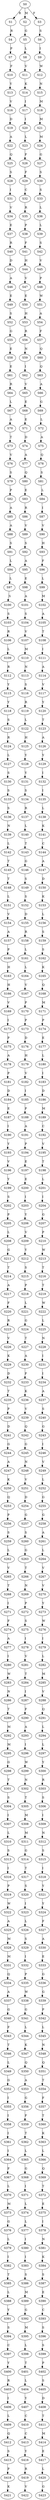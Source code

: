 strict digraph  {
	S0 -> S1 [ label = R ];
	S0 -> S2 [ label = M ];
	S0 -> S3 [ label = F ];
	S1 -> S4 [ label = R ];
	S2 -> S5 [ label = G ];
	S3 -> S6 [ label = S ];
	S4 -> S7 [ label = P ];
	S5 -> S8 [ label = L ];
	S6 -> S9 [ label = I ];
	S7 -> S10 [ label = F ];
	S8 -> S11 [ label = V ];
	S9 -> S12 [ label = W ];
	S10 -> S13 [ label = Y ];
	S11 -> S14 [ label = K ];
	S12 -> S15 [ label = N ];
	S13 -> S16 [ label = V ];
	S14 -> S17 [ label = I ];
	S15 -> S18 [ label = M ];
	S16 -> S19 [ label = D ];
	S17 -> S20 [ label = I ];
	S18 -> S21 [ label = M ];
	S19 -> S22 [ label = A ];
	S20 -> S23 [ label = L ];
	S21 -> S24 [ label = M ];
	S22 -> S25 [ label = Q ];
	S23 -> S26 [ label = F ];
	S24 -> S27 [ label = G ];
	S25 -> S28 [ label = S ];
	S26 -> S29 [ label = F ];
	S27 -> S30 [ label = S ];
	S28 -> S31 [ label = I ];
	S29 -> S32 [ label = C ];
	S30 -> S33 [ label = S ];
	S31 -> S34 [ label = V ];
	S32 -> S35 [ label = R ];
	S33 -> S36 [ label = L ];
	S34 -> S37 [ label = E ];
	S35 -> S38 [ label = P ];
	S36 -> S39 [ label = L ];
	S37 -> S40 [ label = R ];
	S38 -> S41 [ label = F ];
	S39 -> S42 [ label = S ];
	S40 -> S43 [ label = D ];
	S41 -> S44 [ label = H ];
	S42 -> S45 [ label = V ];
	S43 -> S46 [ label = A ];
	S44 -> S47 [ label = V ];
	S45 -> S48 [ label = P ];
	S46 -> S49 [ label = E ];
	S47 -> S50 [ label = E ];
	S48 -> S51 [ label = W ];
	S49 -> S52 [ label = S ];
	S50 -> S53 [ label = H ];
	S51 -> S54 [ label = A ];
	S52 -> S55 [ label = G ];
	S53 -> S56 [ label = R ];
	S54 -> S57 [ label = F ];
	S55 -> S58 [ label = E ];
	S56 -> S59 [ label = N ];
	S57 -> S60 [ label = Q ];
	S58 -> S61 [ label = E ];
	S59 -> S62 [ label = I ];
	S60 -> S63 [ label = Q ];
	S61 -> S64 [ label = R ];
	S62 -> S65 [ label = V ];
	S63 -> S66 [ label = A ];
	S64 -> S67 [ label = L ];
	S65 -> S68 [ label = E ];
	S66 -> S69 [ label = G ];
	S67 -> S70 [ label = A ];
	S68 -> S71 [ label = E ];
	S69 -> S72 [ label = L ];
	S70 -> S73 [ label = T ];
	S71 -> S74 [ label = D ];
	S72 -> S75 [ label = A ];
	S73 -> S76 [ label = V ];
	S74 -> S77 [ label = A ];
	S75 -> S78 [ label = Q ];
	S76 -> S79 [ label = S ];
	S77 -> S80 [ label = Q ];
	S78 -> S81 [ label = S ];
	S79 -> S82 [ label = P ];
	S80 -> S83 [ label = E ];
	S81 -> S84 [ label = L ];
	S82 -> S85 [ label = A ];
	S83 -> S86 [ label = R ];
	S84 -> S87 [ label = I ];
	S85 -> S88 [ label = A ];
	S86 -> S89 [ label = V ];
	S87 -> S90 [ label = V ];
	S88 -> S91 [ label = S ];
	S89 -> S92 [ label = S ];
	S90 -> S93 [ label = H ];
	S91 -> S94 [ label = L ];
	S92 -> S95 [ label = A ];
	S93 -> S96 [ label = F ];
	S94 -> S97 [ label = L ];
	S95 -> S98 [ label = E ];
	S96 -> S99 [ label = L ];
	S97 -> S100 [ label = S ];
	S98 -> S101 [ label = A ];
	S99 -> S102 [ label = M ];
	S100 -> S103 [ label = S ];
	S101 -> S104 [ label = S ];
	S102 -> S105 [ label = A ];
	S103 -> S106 [ label = R ];
	S104 -> S107 [ label = V ];
	S105 -> S108 [ label = T ];
	S106 -> S109 [ label = L ];
	S107 -> S110 [ label = M ];
	S108 -> S111 [ label = I ];
	S109 -> S112 [ label = R ];
	S110 -> S113 [ label = N ];
	S111 -> S114 [ label = A ];
	S112 -> S115 [ label = Y ];
	S113 -> S116 [ label = S ];
	S114 -> S117 [ label = V ];
	S115 -> S118 [ label = Y ];
	S116 -> S119 [ label = R ];
	S117 -> S120 [ label = Y ];
	S118 -> S121 [ label = S ];
	S119 -> S122 [ label = L ];
	S120 -> S123 [ label = T ];
	S121 -> S124 [ label = R ];
	S122 -> S125 [ label = H ];
	S123 -> S126 [ label = A ];
	S124 -> S127 [ label = L ];
	S125 -> S128 [ label = Y ];
	S126 -> S129 [ label = Y ];
	S127 -> S130 [ label = S ];
	S128 -> S131 [ label = Y ];
	S129 -> S132 [ label = I ];
	S130 -> S133 [ label = S ];
	S131 -> S134 [ label = S ];
	S132 -> S135 [ label = I ];
	S133 -> S136 [ label = S ];
	S134 -> S137 [ label = R ];
	S135 -> S138 [ label = L ];
	S136 -> S139 [ label = N ];
	S137 -> S140 [ label = L ];
	S138 -> S141 [ label = K ];
	S139 -> S142 [ label = L ];
	S140 -> S143 [ label = T ];
	S141 -> S144 [ label = C ];
	S142 -> S145 [ label = T ];
	S143 -> S146 [ label = G ];
	S144 -> S147 [ label = A ];
	S145 -> S148 [ label = T ];
	S146 -> S149 [ label = S ];
	S147 -> S150 [ label = D ];
	S148 -> S151 [ label = L ];
	S149 -> S152 [ label = S ];
	S150 -> S153 [ label = K ];
	S151 -> S154 [ label = V ];
	S152 -> S155 [ label = D ];
	S153 -> S156 [ label = L ];
	S154 -> S157 [ label = A ];
	S155 -> S158 [ label = R ];
	S156 -> S159 [ label = S ];
	S157 -> S160 [ label = P ];
	S158 -> S161 [ label = L ];
	S159 -> S162 [ label = S ];
	S160 -> S163 [ label = H ];
	S161 -> S164 [ label = L ];
	S162 -> S165 [ label = K ];
	S163 -> S166 [ label = H ];
	S164 -> S167 [ label = V ];
	S165 -> S168 [ label = Q ];
	S166 -> S169 [ label = V ];
	S167 -> S170 [ label = P ];
	S168 -> S171 [ label = M ];
	S169 -> S172 [ label = I ];
	S170 -> S173 [ label = P ];
	S171 -> S174 [ label = P ];
	S172 -> S175 [ label = P ];
	S173 -> S176 [ label = D ];
	S174 -> S177 [ label = E ];
	S175 -> S178 [ label = A ];
	S176 -> S179 [ label = H ];
	S177 -> S180 [ label = L ];
	S178 -> S181 [ label = P ];
	S179 -> S182 [ label = V ];
	S180 -> S183 [ label = I ];
	S181 -> S184 [ label = D ];
	S182 -> S185 [ label = I ];
	S183 -> S186 [ label = D ];
	S184 -> S187 [ label = E ];
	S185 -> S188 [ label = P ];
	S186 -> S189 [ label = M ];
	S187 -> S190 [ label = I ];
	S188 -> S191 [ label = A ];
	S189 -> S192 [ label = C ];
	S190 -> S193 [ label = Y ];
	S191 -> S194 [ label = P ];
	S192 -> S195 [ label = V ];
	S193 -> S196 [ label = V ];
	S194 -> S197 [ label = E ];
	S195 -> S198 [ label = T ];
	S196 -> S199 [ label = Y ];
	S197 -> S200 [ label = E ];
	S198 -> S201 [ label = L ];
	S199 -> S202 [ label = S ];
	S200 -> S203 [ label = I ];
	S201 -> S204 [ label = I ];
	S202 -> S205 [ label = P ];
	S203 -> S206 [ label = Y ];
	S204 -> S207 [ label = G ];
	S205 -> S208 [ label = L ];
	S206 -> S209 [ label = V ];
	S207 -> S210 [ label = P ];
	S208 -> S211 [ label = G ];
	S209 -> S212 [ label = Y ];
	S210 -> S213 [ label = W ];
	S211 -> S214 [ label = T ];
	S212 -> S215 [ label = S ];
	S213 -> S216 [ label = T ];
	S214 -> S217 [ label = A ];
	S215 -> S218 [ label = P ];
	S216 -> S219 [ label = T ];
	S217 -> S220 [ label = F ];
	S218 -> S221 [ label = L ];
	S219 -> S222 [ label = W ];
	S220 -> S223 [ label = R ];
	S221 -> S224 [ label = G ];
	S222 -> S225 [ label = L ];
	S223 -> S226 [ label = V ];
	S224 -> S227 [ label = T ];
	S225 -> S228 [ label = N ];
	S226 -> S229 [ label = K ];
	S227 -> S230 [ label = A ];
	S228 -> S231 [ label = I ];
	S229 -> S232 [ label = D ];
	S230 -> S233 [ label = F ];
	S231 -> S234 [ label = I ];
	S232 -> S235 [ label = T ];
	S233 -> S236 [ label = K ];
	S234 -> S237 [ label = A ];
	S235 -> S238 [ label = P ];
	S236 -> S239 [ label = V ];
	S237 -> S240 [ label = S ];
	S238 -> S241 [ label = D ];
	S239 -> S242 [ label = Q ];
	S240 -> S243 [ label = G ];
	S241 -> S244 [ label = G ];
	S242 -> S245 [ label = G ];
	S243 -> S246 [ label = I ];
	S244 -> S247 [ label = A ];
	S245 -> S248 [ label = N ];
	S246 -> S249 [ label = V ];
	S247 -> S250 [ label = K ];
	S248 -> S251 [ label = V ];
	S249 -> S252 [ label = L ];
	S250 -> S253 [ label = Q ];
	S251 -> S254 [ label = D ];
	S252 -> S255 [ label = G ];
	S253 -> S256 [ label = P ];
	S254 -> S257 [ label = G ];
	S255 -> S258 [ label = G ];
	S256 -> S259 [ label = S ];
	S257 -> S260 [ label = S ];
	S258 -> S261 [ label = A ];
	S259 -> S262 [ label = L ];
	S260 -> S263 [ label = G ];
	S261 -> S264 [ label = L ];
	S262 -> S265 [ label = V ];
	S263 -> S266 [ label = T ];
	S264 -> S267 [ label = V ];
	S265 -> S268 [ label = T ];
	S266 -> S269 [ label = N ];
	S267 -> S270 [ label = V ];
	S268 -> S271 [ label = I ];
	S269 -> S272 [ label = P ];
	S270 -> S273 [ label = Y ];
	S271 -> S274 [ label = F ];
	S272 -> S275 [ label = S ];
	S273 -> S276 [ label = W ];
	S274 -> S277 [ label = A ];
	S275 -> S278 [ label = I ];
	S276 -> S279 [ label = I ];
	S277 -> S280 [ label = I ];
	S278 -> S281 [ label = V ];
	S279 -> S282 [ label = L ];
	S280 -> S283 [ label = W ];
	S281 -> S284 [ label = T ];
	S282 -> S285 [ label = M ];
	S283 -> S286 [ label = N ];
	S284 -> S287 [ label = I ];
	S285 -> S288 [ label = V ];
	S286 -> S289 [ label = T ];
	S287 -> S290 [ label = F ];
	S288 -> S291 [ label = Q ];
	S289 -> S292 [ label = M ];
	S290 -> S293 [ label = A ];
	S291 -> S294 [ label = L ];
	S292 -> S295 [ label = M ];
	S293 -> S296 [ label = I ];
	S294 -> S297 [ label = L ];
	S295 -> S298 [ label = G ];
	S296 -> S299 [ label = W ];
	S297 -> S300 [ label = Y ];
	S298 -> S301 [ label = T ];
	S299 -> S302 [ label = N ];
	S300 -> S303 [ label = R ];
	S301 -> S304 [ label = S ];
	S302 -> S305 [ label = T ];
	S303 -> S306 [ label = S ];
	S304 -> S307 [ label = I ];
	S305 -> S308 [ label = M ];
	S306 -> S309 [ label = I ];
	S307 -> S310 [ label = L ];
	S308 -> S311 [ label = M ];
	S309 -> S312 [ label = N ];
	S310 -> S313 [ label = S ];
	S311 -> S314 [ label = G ];
	S312 -> S315 [ label = S ];
	S313 -> S316 [ label = I ];
	S314 -> S317 [ label = T ];
	S315 -> S318 [ label = I ];
	S316 -> S319 [ label = P ];
	S317 -> S320 [ label = S ];
	S318 -> S321 [ label = Y ];
	S319 -> S322 [ label = W ];
	S320 -> S323 [ label = I ];
	S321 -> S324 [ label = Y ];
	S322 -> S325 [ label = A ];
	S323 -> S326 [ label = L ];
	S324 -> S327 [ label = F ];
	S325 -> S328 [ label = M ];
	S326 -> S329 [ label = S ];
	S327 -> S330 [ label = A ];
	S328 -> S331 [ label = M ];
	S329 -> S332 [ label = I ];
	S330 -> S333 [ label = E ];
	S331 -> S334 [ label = Q ];
	S332 -> S335 [ label = P ];
	S333 -> S336 [ label = G ];
	S334 -> S337 [ label = A ];
	S335 -> S338 [ label = W ];
	S336 -> S339 [ label = G ];
	S337 -> S340 [ label = G ];
	S338 -> S341 [ label = G ];
	S339 -> S342 [ label = P ];
	S340 -> S343 [ label = F ];
	S341 -> S344 [ label = L ];
	S342 -> S345 [ label = L ];
	S343 -> S346 [ label = T ];
	S344 -> S347 [ label = K ];
	S345 -> S348 [ label = N ];
	S346 -> S349 [ label = L ];
	S347 -> S350 [ label = Q ];
	S348 -> S351 [ label = Q ];
	S349 -> S352 [ label = G ];
	S350 -> S353 [ label = A ];
	S351 -> S354 [ label = T ];
	S352 -> S355 [ label = I ];
	S353 -> S356 [ label = G ];
	S354 -> S357 [ label = F ];
	S355 -> S358 [ label = I ];
	S356 -> S359 [ label = F ];
	S357 -> S360 [ label = T ];
	S358 -> S361 [ label = I ];
	S359 -> S362 [ label = T ];
	S360 -> S363 [ label = K ];
	S361 -> S364 [ label = I ];
	S362 -> S365 [ label = L ];
	S363 -> S366 [ label = L ];
	S364 -> S367 [ label = F ];
	S365 -> S368 [ label = G ];
	S366 -> S369 [ label = Q ];
	S367 -> S370 [ label = L ];
	S368 -> S371 [ label = I ];
	S369 -> S372 [ label = T ];
	S370 -> S373 [ label = M ];
	S371 -> S374 [ label = L ];
	S372 -> S375 [ label = E ];
	S373 -> S376 [ label = G ];
	S374 -> S377 [ label = L ];
	S375 -> S378 [ label = I ];
	S376 -> S379 [ label = L ];
	S377 -> S380 [ label = I ];
	S378 -> S381 [ label = N ];
	S379 -> S382 [ label = I ];
	S380 -> S383 [ label = I ];
	S381 -> S384 [ label = K ];
	S382 -> S385 [ label = T ];
	S383 -> S386 [ label = S ];
	S384 -> S387 [ label = S ];
	S385 -> S388 [ label = L ];
	S386 -> S389 [ label = M ];
	S387 -> S390 [ label = E ];
	S388 -> S391 [ label = Y ];
	S389 -> S392 [ label = G ];
	S390 -> S393 [ label = C ];
	S391 -> S394 [ label = S ];
	S392 -> S395 [ label = M ];
	S393 -> S396 [ label = S ];
	S394 -> S397 [ label = C ];
	S395 -> S398 [ label = L ];
	S396 -> S399 [ label = S ];
	S397 -> S400 [ label = Y ];
	S398 -> S401 [ label = T ];
	S399 -> S402 [ label = P ];
	S400 -> S403 [ label = R ];
	S401 -> S404 [ label = L ];
	S402 -> S405 [ label = S ];
	S403 -> S406 [ label = I ];
	S404 -> S407 [ label = Y ];
	S405 -> S408 [ label = D ];
	S406 -> S409 [ label = L ];
	S407 -> S410 [ label = C ];
	S408 -> S411 [ label = T ];
	S409 -> S412 [ label = Q ];
	S410 -> S413 [ label = C ];
	S411 -> S414 [ label = M ];
	S412 -> S415 [ label = S ];
	S413 -> S416 [ label = Y ];
	S414 -> S417 [ label = E ];
	S415 -> S418 [ label = P ];
	S416 -> S419 [ label = R ];
	S417 -> S420 [ label = L ];
	S418 -> S421 [ label = K ];
	S419 -> S422 [ label = V ];
	S420 -> S423 [ label = G ];
}
